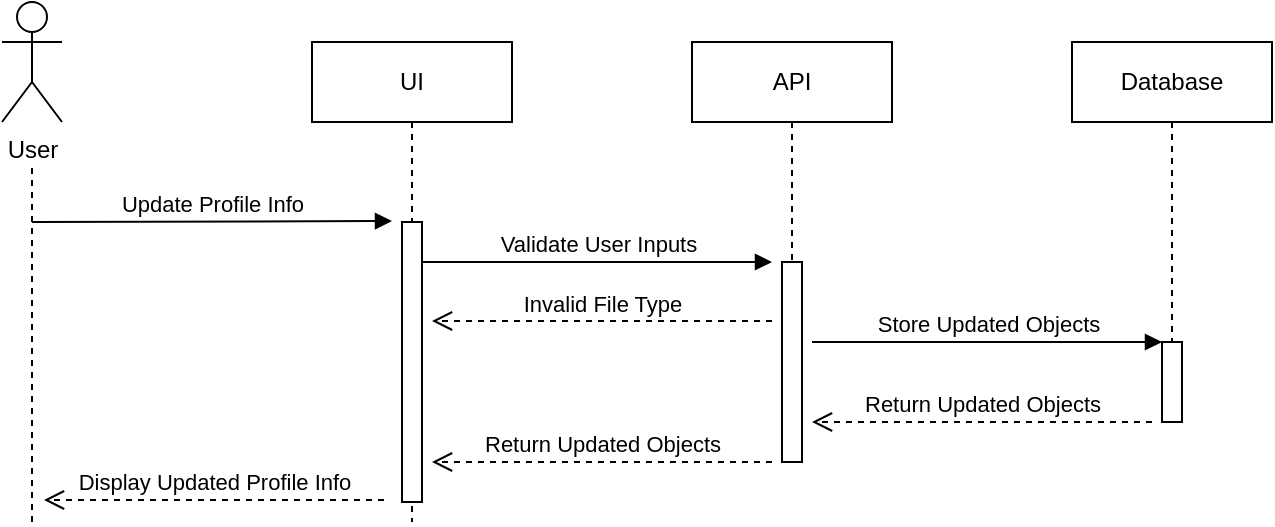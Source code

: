 <mxfile version="21.7.5" type="device">
  <diagram name="Page-1" id="2YBvvXClWsGukQMizWep">
    <mxGraphModel dx="1050" dy="542" grid="1" gridSize="10" guides="1" tooltips="1" connect="1" arrows="1" fold="1" page="1" pageScale="1" pageWidth="850" pageHeight="1100" math="0" shadow="0">
      <root>
        <mxCell id="0" />
        <mxCell id="1" parent="0" />
        <mxCell id="pPaHzkRW0WduUCZ9Fjcq-30" value="" style="endArrow=none;dashed=1;html=1;rounded=0;" parent="1" edge="1">
          <mxGeometry width="50" height="50" relative="1" as="geometry">
            <mxPoint x="80" y="280" as="sourcePoint" />
            <mxPoint x="80" y="100" as="targetPoint" />
          </mxGeometry>
        </mxCell>
        <mxCell id="aM9ryv3xv72pqoxQDRHE-5" value="UI" style="shape=umlLifeline;perimeter=lifelinePerimeter;whiteSpace=wrap;html=1;container=0;dropTarget=0;collapsible=0;recursiveResize=0;outlineConnect=0;portConstraint=eastwest;newEdgeStyle={&quot;edgeStyle&quot;:&quot;elbowEdgeStyle&quot;,&quot;elbow&quot;:&quot;vertical&quot;,&quot;curved&quot;:0,&quot;rounded&quot;:0};" parent="1" vertex="1">
          <mxGeometry x="220" y="40" width="100" height="240" as="geometry" />
        </mxCell>
        <mxCell id="aM9ryv3xv72pqoxQDRHE-6" value="" style="html=1;points=[];perimeter=orthogonalPerimeter;outlineConnect=0;targetShapes=umlLifeline;portConstraint=eastwest;newEdgeStyle={&quot;edgeStyle&quot;:&quot;elbowEdgeStyle&quot;,&quot;elbow&quot;:&quot;vertical&quot;,&quot;curved&quot;:0,&quot;rounded&quot;:0};" parent="aM9ryv3xv72pqoxQDRHE-5" vertex="1">
          <mxGeometry x="45" y="90" width="10" height="140" as="geometry" />
        </mxCell>
        <mxCell id="pPaHzkRW0WduUCZ9Fjcq-1" value="API" style="shape=umlLifeline;perimeter=lifelinePerimeter;whiteSpace=wrap;html=1;container=0;dropTarget=0;collapsible=0;recursiveResize=0;outlineConnect=0;portConstraint=eastwest;newEdgeStyle={&quot;edgeStyle&quot;:&quot;elbowEdgeStyle&quot;,&quot;elbow&quot;:&quot;vertical&quot;,&quot;curved&quot;:0,&quot;rounded&quot;:0};" parent="1" vertex="1">
          <mxGeometry x="410" y="40" width="100" height="210" as="geometry" />
        </mxCell>
        <mxCell id="pPaHzkRW0WduUCZ9Fjcq-2" value="" style="html=1;points=[];perimeter=orthogonalPerimeter;outlineConnect=0;targetShapes=umlLifeline;portConstraint=eastwest;newEdgeStyle={&quot;edgeStyle&quot;:&quot;elbowEdgeStyle&quot;,&quot;elbow&quot;:&quot;vertical&quot;,&quot;curved&quot;:0,&quot;rounded&quot;:0};" parent="pPaHzkRW0WduUCZ9Fjcq-1" vertex="1">
          <mxGeometry x="45" y="110" width="10" height="100" as="geometry" />
        </mxCell>
        <mxCell id="pPaHzkRW0WduUCZ9Fjcq-6" value="Validate User Inputs" style="html=1;verticalAlign=bottom;endArrow=block;edgeStyle=elbowEdgeStyle;elbow=vertical;curved=0;rounded=0;" parent="1" edge="1">
          <mxGeometry relative="1" as="geometry">
            <mxPoint x="275" y="150" as="sourcePoint" />
            <Array as="points">
              <mxPoint x="365" y="150" />
            </Array>
            <mxPoint x="450" y="150" as="targetPoint" />
          </mxGeometry>
        </mxCell>
        <mxCell id="pPaHzkRW0WduUCZ9Fjcq-8" value="Return Updated Objects" style="html=1;verticalAlign=bottom;endArrow=open;dashed=1;endSize=8;edgeStyle=elbowEdgeStyle;elbow=horizontal;curved=0;rounded=0;" parent="1" edge="1">
          <mxGeometry relative="1" as="geometry">
            <mxPoint x="280" y="250" as="targetPoint" />
            <Array as="points">
              <mxPoint x="375" y="250" />
            </Array>
            <mxPoint x="450" y="250" as="sourcePoint" />
          </mxGeometry>
        </mxCell>
        <mxCell id="pPaHzkRW0WduUCZ9Fjcq-11" value="Database" style="shape=umlLifeline;perimeter=lifelinePerimeter;whiteSpace=wrap;html=1;container=0;dropTarget=0;collapsible=0;recursiveResize=0;outlineConnect=0;portConstraint=eastwest;newEdgeStyle={&quot;edgeStyle&quot;:&quot;elbowEdgeStyle&quot;,&quot;elbow&quot;:&quot;vertical&quot;,&quot;curved&quot;:0,&quot;rounded&quot;:0};" parent="1" vertex="1">
          <mxGeometry x="600" y="40" width="100" height="190" as="geometry" />
        </mxCell>
        <mxCell id="pPaHzkRW0WduUCZ9Fjcq-12" value="" style="html=1;points=[];perimeter=orthogonalPerimeter;outlineConnect=0;targetShapes=umlLifeline;portConstraint=eastwest;newEdgeStyle={&quot;edgeStyle&quot;:&quot;elbowEdgeStyle&quot;,&quot;elbow&quot;:&quot;vertical&quot;,&quot;curved&quot;:0,&quot;rounded&quot;:0};" parent="pPaHzkRW0WduUCZ9Fjcq-11" vertex="1">
          <mxGeometry x="45" y="150" width="10" height="40" as="geometry" />
        </mxCell>
        <mxCell id="pPaHzkRW0WduUCZ9Fjcq-14" value="Store Updated Objects" style="html=1;verticalAlign=bottom;endArrow=block;edgeStyle=elbowEdgeStyle;elbow=vertical;curved=0;rounded=0;" parent="1" edge="1">
          <mxGeometry relative="1" as="geometry">
            <mxPoint x="470" y="190" as="sourcePoint" />
            <Array as="points">
              <mxPoint x="560" y="190" />
            </Array>
            <mxPoint x="645" y="190" as="targetPoint" />
          </mxGeometry>
        </mxCell>
        <mxCell id="pPaHzkRW0WduUCZ9Fjcq-15" value="Return Updated Objects" style="html=1;verticalAlign=bottom;endArrow=open;dashed=1;endSize=8;edgeStyle=elbowEdgeStyle;elbow=horizontal;curved=0;rounded=0;" parent="1" edge="1">
          <mxGeometry relative="1" as="geometry">
            <mxPoint x="470" y="230" as="targetPoint" />
            <Array as="points">
              <mxPoint x="565" y="230" />
            </Array>
            <mxPoint x="640" y="230" as="sourcePoint" />
          </mxGeometry>
        </mxCell>
        <mxCell id="pPaHzkRW0WduUCZ9Fjcq-19" value="User" style="shape=umlActor;verticalLabelPosition=bottom;verticalAlign=top;html=1;" parent="1" vertex="1">
          <mxGeometry x="65" y="20" width="30" height="60" as="geometry" />
        </mxCell>
        <mxCell id="pPaHzkRW0WduUCZ9Fjcq-28" value="Update Profile Info" style="html=1;verticalAlign=bottom;endArrow=block;edgeStyle=elbowEdgeStyle;elbow=vertical;curved=0;rounded=0;" parent="1" edge="1">
          <mxGeometry relative="1" as="geometry">
            <mxPoint x="80" y="130" as="sourcePoint" />
            <Array as="points">
              <mxPoint x="185" y="129.5" />
            </Array>
            <mxPoint x="260" y="130" as="targetPoint" />
          </mxGeometry>
        </mxCell>
        <mxCell id="pPaHzkRW0WduUCZ9Fjcq-32" value="Invalid File Type" style="html=1;verticalAlign=bottom;endArrow=open;dashed=1;endSize=8;edgeStyle=elbowEdgeStyle;elbow=vertical;curved=0;rounded=0;" parent="1" edge="1">
          <mxGeometry relative="1" as="geometry">
            <mxPoint x="280" y="179.5" as="targetPoint" />
            <Array as="points">
              <mxPoint x="375" y="179.5" />
            </Array>
            <mxPoint x="450" y="179.5" as="sourcePoint" />
          </mxGeometry>
        </mxCell>
        <mxCell id="9hIXvd_vDNnnHWC71N-C-22" value="Display Updated Profile Info" style="html=1;verticalAlign=bottom;endArrow=open;dashed=1;endSize=8;edgeStyle=elbowEdgeStyle;elbow=horizontal;curved=0;rounded=0;" edge="1" parent="1">
          <mxGeometry relative="1" as="geometry">
            <mxPoint x="86" y="269" as="targetPoint" />
            <Array as="points">
              <mxPoint x="181" y="269" />
            </Array>
            <mxPoint x="256" y="269" as="sourcePoint" />
          </mxGeometry>
        </mxCell>
      </root>
    </mxGraphModel>
  </diagram>
</mxfile>
